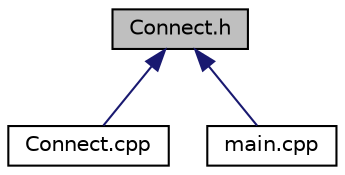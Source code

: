 digraph "Connect.h"
{
 // LATEX_PDF_SIZE
  edge [fontname="Helvetica",fontsize="10",labelfontname="Helvetica",labelfontsize="10"];
  node [fontname="Helvetica",fontsize="10",shape=record];
  Node1 [label="Connect.h",height=0.2,width=0.4,color="black", fillcolor="grey75", style="filled", fontcolor="black",tooltip="Заголовочный файл для модуля Connect."];
  Node1 -> Node2 [dir="back",color="midnightblue",fontsize="10",style="solid",fontname="Helvetica"];
  Node2 [label="Connect.cpp",height=0.2,width=0.4,color="black", fillcolor="white", style="filled",URL="$Connect_8cpp.html",tooltip=" "];
  Node1 -> Node3 [dir="back",color="midnightblue",fontsize="10",style="solid",fontname="Helvetica"];
  Node3 [label="main.cpp",height=0.2,width=0.4,color="black", fillcolor="white", style="filled",URL="$main_8cpp.html",tooltip="Главный модуль программы для получения параметров от пользователя"];
}
